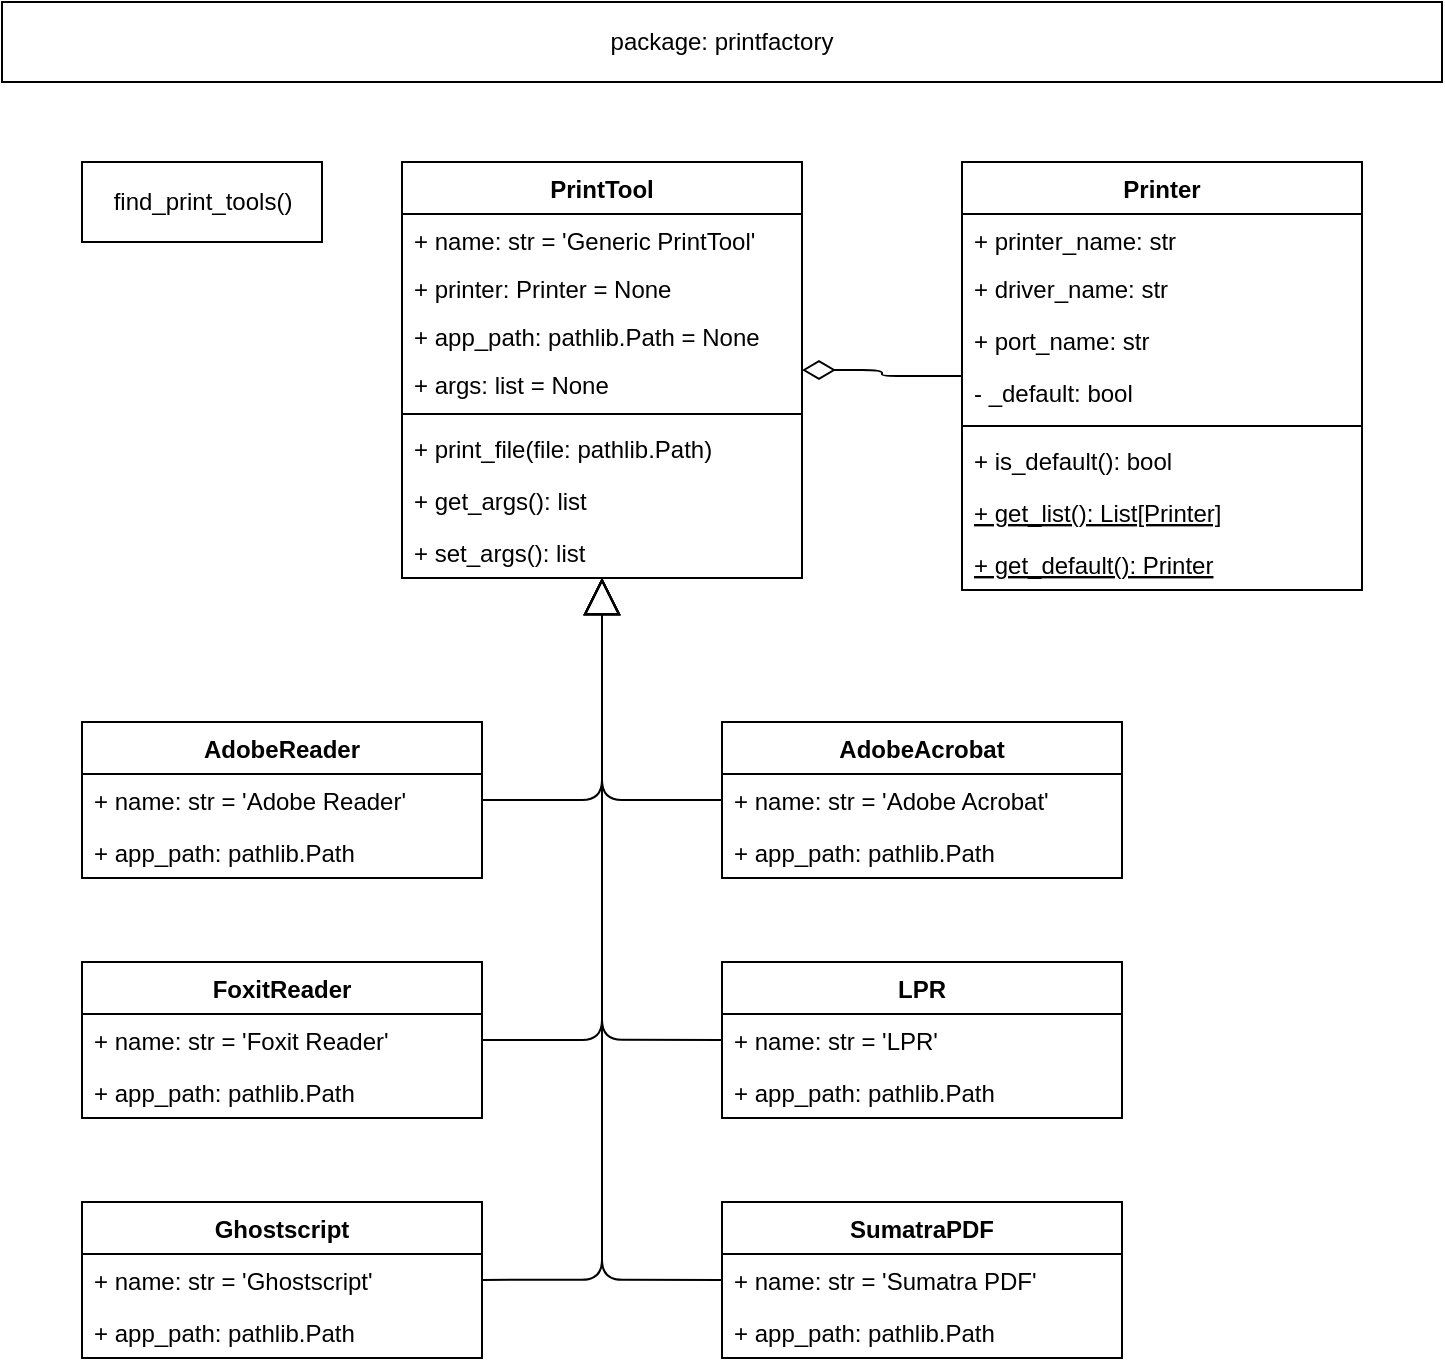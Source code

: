 <mxfile version="14.1.8" type="device"><diagram id="5JRmS1I60uvcFdtSQp9p" name="Seite-1"><mxGraphModel dx="813" dy="470" grid="1" gridSize="10" guides="1" tooltips="1" connect="1" arrows="1" fold="1" page="1" pageScale="1" pageWidth="827" pageHeight="1169" math="0" shadow="0"><root><mxCell id="0"/><mxCell id="1" parent="0"/><mxCell id="8TUSWJuhwqj37vCI7hse-1" value="package: printfactory" style="rounded=0;whiteSpace=wrap;html=1;" parent="1" vertex="1"><mxGeometry x="40" y="40" width="720" height="40" as="geometry"/></mxCell><mxCell id="8TUSWJuhwqj37vCI7hse-18" value="Printer" style="swimlane;fontStyle=1;align=center;verticalAlign=top;childLayout=stackLayout;horizontal=1;startSize=26;horizontalStack=0;resizeParent=1;resizeParentMax=0;resizeLast=0;collapsible=1;marginBottom=0;" parent="1" vertex="1"><mxGeometry x="520" y="120" width="200" height="214" as="geometry"/></mxCell><mxCell id="8TUSWJuhwqj37vCI7hse-19" value="+ printer_name: str" style="text;strokeColor=none;fillColor=none;align=left;verticalAlign=top;spacingLeft=4;spacingRight=4;overflow=hidden;rotatable=0;points=[[0,0.5],[1,0.5]];portConstraint=eastwest;" parent="8TUSWJuhwqj37vCI7hse-18" vertex="1"><mxGeometry y="26" width="200" height="24" as="geometry"/></mxCell><mxCell id="8TUSWJuhwqj37vCI7hse-32" value="+ driver_name: str" style="text;strokeColor=none;fillColor=none;align=left;verticalAlign=top;spacingLeft=4;spacingRight=4;overflow=hidden;rotatable=0;points=[[0,0.5],[1,0.5]];portConstraint=eastwest;dashed=1;" parent="8TUSWJuhwqj37vCI7hse-18" vertex="1"><mxGeometry y="50" width="200" height="26" as="geometry"/></mxCell><mxCell id="8TUSWJuhwqj37vCI7hse-31" value="+ port_name: str" style="text;strokeColor=none;fillColor=none;align=left;verticalAlign=top;spacingLeft=4;spacingRight=4;overflow=hidden;rotatable=0;points=[[0,0.5],[1,0.5]];portConstraint=eastwest;dashed=1;" parent="8TUSWJuhwqj37vCI7hse-18" vertex="1"><mxGeometry y="76" width="200" height="26" as="geometry"/></mxCell><mxCell id="vPlAIlx_1tMzaS5x7Q4s-1" value="- _default: bool" style="text;strokeColor=none;fillColor=none;align=left;verticalAlign=top;spacingLeft=4;spacingRight=4;overflow=hidden;rotatable=0;points=[[0,0.5],[1,0.5]];portConstraint=eastwest;dashed=1;" parent="8TUSWJuhwqj37vCI7hse-18" vertex="1"><mxGeometry y="102" width="200" height="26" as="geometry"/></mxCell><mxCell id="8TUSWJuhwqj37vCI7hse-20" value="" style="line;strokeWidth=1;fillColor=none;align=left;verticalAlign=middle;spacingTop=-1;spacingLeft=3;spacingRight=3;rotatable=0;labelPosition=right;points=[];portConstraint=eastwest;" parent="8TUSWJuhwqj37vCI7hse-18" vertex="1"><mxGeometry y="128" width="200" height="8" as="geometry"/></mxCell><mxCell id="8LzGVx7Nkkp_nxHZj2bV-1" value="+ is_default(): bool" style="text;strokeColor=none;fillColor=none;align=left;verticalAlign=top;spacingLeft=4;spacingRight=4;overflow=hidden;rotatable=0;points=[[0,0.5],[1,0.5]];portConstraint=eastwest;dashed=1;fontStyle=0" vertex="1" parent="8TUSWJuhwqj37vCI7hse-18"><mxGeometry y="136" width="200" height="26" as="geometry"/></mxCell><mxCell id="8TUSWJuhwqj37vCI7hse-39" value="+ get_list(): List[Printer]" style="text;strokeColor=none;fillColor=none;align=left;verticalAlign=top;spacingLeft=4;spacingRight=4;overflow=hidden;rotatable=0;points=[[0,0.5],[1,0.5]];portConstraint=eastwest;dashed=1;fontStyle=4" parent="8TUSWJuhwqj37vCI7hse-18" vertex="1"><mxGeometry y="162" width="200" height="26" as="geometry"/></mxCell><mxCell id="8TUSWJuhwqj37vCI7hse-92" value="+ get_default(): Printer" style="text;strokeColor=none;fillColor=none;align=left;verticalAlign=top;spacingLeft=4;spacingRight=4;overflow=hidden;rotatable=0;points=[[0,0.5],[1,0.5]];portConstraint=eastwest;dashed=1;fontStyle=4" parent="8TUSWJuhwqj37vCI7hse-18" vertex="1"><mxGeometry y="188" width="200" height="26" as="geometry"/></mxCell><mxCell id="8TUSWJuhwqj37vCI7hse-46" value="PrintTool" style="swimlane;fontStyle=1;align=center;verticalAlign=top;childLayout=stackLayout;horizontal=1;startSize=26;horizontalStack=0;resizeParent=1;resizeParentMax=0;resizeLast=0;collapsible=1;marginBottom=0;swimlaneLine=1;rounded=0;shadow=0;sketch=0;glass=0;swimlaneFillColor=none;" parent="1" vertex="1"><mxGeometry x="240" y="120" width="200" height="208" as="geometry"/></mxCell><mxCell id="8TUSWJuhwqj37vCI7hse-47" value="+ name: str = 'Generic PrintTool'" style="text;strokeColor=none;fillColor=none;align=left;verticalAlign=top;spacingLeft=4;spacingRight=4;overflow=hidden;rotatable=0;points=[[0,0.5],[1,0.5]];portConstraint=eastwest;" parent="8TUSWJuhwqj37vCI7hse-46" vertex="1"><mxGeometry y="26" width="200" height="24" as="geometry"/></mxCell><mxCell id="h4rYGX3XMv5W3W1L0M88-9" value="+ printer: Printer = None" style="text;strokeColor=none;fillColor=none;align=left;verticalAlign=top;spacingLeft=4;spacingRight=4;overflow=hidden;rotatable=0;points=[[0,0.5],[1,0.5]];portConstraint=eastwest;" parent="8TUSWJuhwqj37vCI7hse-46" vertex="1"><mxGeometry y="50" width="200" height="24" as="geometry"/></mxCell><mxCell id="8TUSWJuhwqj37vCI7hse-48" value="+ app_path: pathlib.Path = None" style="text;strokeColor=none;fillColor=none;align=left;verticalAlign=top;spacingLeft=4;spacingRight=4;overflow=hidden;rotatable=0;points=[[0,0.5],[1,0.5]];portConstraint=eastwest;" parent="8TUSWJuhwqj37vCI7hse-46" vertex="1"><mxGeometry y="74" width="200" height="24" as="geometry"/></mxCell><mxCell id="8TUSWJuhwqj37vCI7hse-103" value="+ args: list = None" style="text;strokeColor=none;fillColor=none;align=left;verticalAlign=top;spacingLeft=4;spacingRight=4;overflow=hidden;rotatable=0;points=[[0,0.5],[1,0.5]];portConstraint=eastwest;" parent="8TUSWJuhwqj37vCI7hse-46" vertex="1"><mxGeometry y="98" width="200" height="24" as="geometry"/></mxCell><mxCell id="8TUSWJuhwqj37vCI7hse-49" value="" style="line;strokeWidth=1;fillColor=none;align=left;verticalAlign=middle;spacingTop=-1;spacingLeft=3;spacingRight=3;rotatable=0;labelPosition=right;points=[];portConstraint=eastwest;" parent="8TUSWJuhwqj37vCI7hse-46" vertex="1"><mxGeometry y="122" width="200" height="8" as="geometry"/></mxCell><mxCell id="h4rYGX3XMv5W3W1L0M88-10" value="+ print_file(file: pathlib.Path)" style="text;strokeColor=none;fillColor=none;align=left;verticalAlign=top;spacingLeft=4;spacingRight=4;overflow=hidden;rotatable=0;points=[[0,0.5],[1,0.5]];portConstraint=eastwest;" parent="8TUSWJuhwqj37vCI7hse-46" vertex="1"><mxGeometry y="130" width="200" height="26" as="geometry"/></mxCell><mxCell id="8TUSWJuhwqj37vCI7hse-50" value="+ get_args(): list" style="text;strokeColor=none;fillColor=none;align=left;verticalAlign=top;spacingLeft=4;spacingRight=4;overflow=hidden;rotatable=0;points=[[0,0.5],[1,0.5]];portConstraint=eastwest;" parent="8TUSWJuhwqj37vCI7hse-46" vertex="1"><mxGeometry y="156" width="200" height="26" as="geometry"/></mxCell><mxCell id="8TUSWJuhwqj37vCI7hse-102" value="+ set_args(): list" style="text;strokeColor=none;fillColor=none;align=left;verticalAlign=top;spacingLeft=4;spacingRight=4;overflow=hidden;rotatable=0;points=[[0,0.5],[1,0.5]];portConstraint=eastwest;" parent="8TUSWJuhwqj37vCI7hse-46" vertex="1"><mxGeometry y="182" width="200" height="26" as="geometry"/></mxCell><mxCell id="8TUSWJuhwqj37vCI7hse-93" value="AdobeReader" style="swimlane;fontStyle=1;align=center;verticalAlign=top;childLayout=stackLayout;horizontal=1;startSize=26;horizontalStack=0;resizeParent=1;resizeParentMax=0;resizeLast=0;collapsible=1;marginBottom=0;swimlaneLine=1;rounded=0;shadow=0;sketch=0;glass=0;swimlaneFillColor=none;" parent="1" vertex="1"><mxGeometry x="80" y="400" width="200" height="77.968" as="geometry"/></mxCell><mxCell id="8TUSWJuhwqj37vCI7hse-94" value="+ name: str = 'Adobe Reader'" style="text;strokeColor=none;fillColor=none;align=left;verticalAlign=top;spacingLeft=4;spacingRight=4;overflow=hidden;rotatable=0;points=[[0,0.5],[1,0.5]];portConstraint=eastwest;" parent="8TUSWJuhwqj37vCI7hse-93" vertex="1"><mxGeometry y="26" width="200" height="25.984" as="geometry"/></mxCell><mxCell id="8TUSWJuhwqj37vCI7hse-95" value="+ app_path: pathlib.Path" style="text;strokeColor=none;fillColor=none;align=left;verticalAlign=top;spacingLeft=4;spacingRight=4;overflow=hidden;rotatable=0;points=[[0,0.5],[1,0.5]];portConstraint=eastwest;" parent="8TUSWJuhwqj37vCI7hse-93" vertex="1"><mxGeometry y="51.984" width="200" height="25.984" as="geometry"/></mxCell><mxCell id="h4rYGX3XMv5W3W1L0M88-15" value="" style="endArrow=block;endSize=16;endFill=0;html=1;edgeStyle=orthogonalEdgeStyle;entryX=0.5;entryY=1;entryDx=0;entryDy=0;" parent="1" source="8TUSWJuhwqj37vCI7hse-94" target="8TUSWJuhwqj37vCI7hse-46" edge="1"><mxGeometry x="-0.188" y="25" width="160" relative="1" as="geometry"><mxPoint x="340" y="540" as="sourcePoint"/><mxPoint x="160" y="470" as="targetPoint"/><mxPoint as="offset"/></mxGeometry></mxCell><mxCell id="h4rYGX3XMv5W3W1L0M88-16" value="AdobeAcrobat" style="swimlane;fontStyle=1;align=center;verticalAlign=top;childLayout=stackLayout;horizontal=1;startSize=26;horizontalStack=0;resizeParent=1;resizeParentMax=0;resizeLast=0;collapsible=1;marginBottom=0;swimlaneLine=1;rounded=0;shadow=0;sketch=0;glass=0;swimlaneFillColor=none;" parent="1" vertex="1"><mxGeometry x="400" y="400" width="200" height="77.968" as="geometry"><mxRectangle x="320" y="560" width="120" height="26" as="alternateBounds"/></mxGeometry></mxCell><mxCell id="h4rYGX3XMv5W3W1L0M88-17" value="+ name: str = 'Adobe Acrobat'" style="text;strokeColor=none;fillColor=none;align=left;verticalAlign=top;spacingLeft=4;spacingRight=4;overflow=hidden;rotatable=0;points=[[0,0.5],[1,0.5]];portConstraint=eastwest;" parent="h4rYGX3XMv5W3W1L0M88-16" vertex="1"><mxGeometry y="26" width="200" height="25.984" as="geometry"/></mxCell><mxCell id="TOD3IleP97WMORPJ9C5c-18" value="+ app_path: pathlib.Path" style="text;strokeColor=none;fillColor=none;align=left;verticalAlign=top;spacingLeft=4;spacingRight=4;overflow=hidden;rotatable=0;points=[[0,0.5],[1,0.5]];portConstraint=eastwest;" parent="h4rYGX3XMv5W3W1L0M88-16" vertex="1"><mxGeometry y="51.984" width="200" height="25.984" as="geometry"/></mxCell><mxCell id="h4rYGX3XMv5W3W1L0M88-19" value="FoxitReader" style="swimlane;fontStyle=1;align=center;verticalAlign=top;childLayout=stackLayout;horizontal=1;startSize=26;horizontalStack=0;resizeParent=1;resizeParentMax=0;resizeLast=0;collapsible=1;marginBottom=0;swimlaneLine=1;rounded=0;shadow=0;sketch=0;glass=0;swimlaneFillColor=none;" parent="1" vertex="1"><mxGeometry x="80" y="519.97" width="200" height="77.968" as="geometry"/></mxCell><mxCell id="h4rYGX3XMv5W3W1L0M88-20" value="+ name: str = 'Foxit Reader'" style="text;strokeColor=none;fillColor=none;align=left;verticalAlign=top;spacingLeft=4;spacingRight=4;overflow=hidden;rotatable=0;points=[[0,0.5],[1,0.5]];portConstraint=eastwest;" parent="h4rYGX3XMv5W3W1L0M88-19" vertex="1"><mxGeometry y="26" width="200" height="25.984" as="geometry"/></mxCell><mxCell id="TOD3IleP97WMORPJ9C5c-17" value="+ app_path: pathlib.Path" style="text;strokeColor=none;fillColor=none;align=left;verticalAlign=top;spacingLeft=4;spacingRight=4;overflow=hidden;rotatable=0;points=[[0,0.5],[1,0.5]];portConstraint=eastwest;" parent="h4rYGX3XMv5W3W1L0M88-19" vertex="1"><mxGeometry y="51.984" width="200" height="25.984" as="geometry"/></mxCell><mxCell id="h4rYGX3XMv5W3W1L0M88-27" value="LPR" style="swimlane;fontStyle=1;align=center;verticalAlign=top;childLayout=stackLayout;horizontal=1;startSize=26;horizontalStack=0;resizeParent=1;resizeParentMax=0;resizeLast=0;collapsible=1;marginBottom=0;" parent="1" vertex="1"><mxGeometry x="400" y="519.94" width="200" height="78" as="geometry"/></mxCell><mxCell id="h4rYGX3XMv5W3W1L0M88-28" value="+ name: str = 'LPR'" style="text;strokeColor=none;fillColor=none;align=left;verticalAlign=top;spacingLeft=4;spacingRight=4;overflow=hidden;rotatable=0;points=[[0,0.5],[1,0.5]];portConstraint=eastwest;dashed=1;" parent="h4rYGX3XMv5W3W1L0M88-27" vertex="1"><mxGeometry y="26" width="200" height="26" as="geometry"/></mxCell><mxCell id="h4rYGX3XMv5W3W1L0M88-29" value="+ app_path: pathlib.Path" style="text;strokeColor=none;fillColor=none;align=left;verticalAlign=top;spacingLeft=4;spacingRight=4;overflow=hidden;rotatable=0;points=[[0,0.5],[1,0.5]];portConstraint=eastwest;dashed=1;" parent="h4rYGX3XMv5W3W1L0M88-27" vertex="1"><mxGeometry y="52" width="200" height="26" as="geometry"/></mxCell><mxCell id="h4rYGX3XMv5W3W1L0M88-33" value="" style="endArrow=none;html=1;endSize=12;startArrow=diamondThin;startSize=14;startFill=0;edgeStyle=orthogonalEdgeStyle;align=left;verticalAlign=bottom;endFill=0;" parent="1" source="8TUSWJuhwqj37vCI7hse-46" target="8TUSWJuhwqj37vCI7hse-18" edge="1"><mxGeometry x="0.506" y="32" relative="1" as="geometry"><mxPoint x="240" y="130" as="sourcePoint"/><mxPoint x="540" y="140" as="targetPoint"/><mxPoint x="-30" y="21" as="offset"/></mxGeometry></mxCell><mxCell id="TOD3IleP97WMORPJ9C5c-1" value="SumatraPDF" style="swimlane;fontStyle=1;align=center;verticalAlign=top;childLayout=stackLayout;horizontal=1;startSize=26;horizontalStack=0;resizeParent=1;resizeParentMax=0;resizeLast=0;collapsible=1;marginBottom=0;" parent="1" vertex="1"><mxGeometry x="400" y="639.94" width="200" height="78" as="geometry"/></mxCell><mxCell id="TOD3IleP97WMORPJ9C5c-2" value="+ name: str = 'Sumatra PDF'" style="text;strokeColor=none;fillColor=none;align=left;verticalAlign=top;spacingLeft=4;spacingRight=4;overflow=hidden;rotatable=0;points=[[0,0.5],[1,0.5]];portConstraint=eastwest;dashed=1;" parent="TOD3IleP97WMORPJ9C5c-1" vertex="1"><mxGeometry y="26" width="200" height="26" as="geometry"/></mxCell><mxCell id="TOD3IleP97WMORPJ9C5c-3" value="+ app_path: pathlib.Path" style="text;strokeColor=none;fillColor=none;align=left;verticalAlign=top;spacingLeft=4;spacingRight=4;overflow=hidden;rotatable=0;points=[[0,0.5],[1,0.5]];portConstraint=eastwest;dashed=1;" parent="TOD3IleP97WMORPJ9C5c-1" vertex="1"><mxGeometry y="52" width="200" height="26" as="geometry"/></mxCell><mxCell id="TOD3IleP97WMORPJ9C5c-9" value="Ghostscript" style="swimlane;fontStyle=1;align=center;verticalAlign=top;childLayout=stackLayout;horizontal=1;startSize=26;horizontalStack=0;resizeParent=1;resizeParentMax=0;resizeLast=0;collapsible=1;marginBottom=0;" parent="1" vertex="1"><mxGeometry x="80" y="639.94" width="200" height="78" as="geometry"/></mxCell><mxCell id="TOD3IleP97WMORPJ9C5c-10" value="+ name: str = 'Ghostscript'" style="text;strokeColor=none;fillColor=none;align=left;verticalAlign=top;spacingLeft=4;spacingRight=4;overflow=hidden;rotatable=0;points=[[0,0.5],[1,0.5]];portConstraint=eastwest;dashed=1;" parent="TOD3IleP97WMORPJ9C5c-9" vertex="1"><mxGeometry y="26" width="200" height="26" as="geometry"/></mxCell><mxCell id="TOD3IleP97WMORPJ9C5c-11" value="+ app_path: pathlib.Path" style="text;strokeColor=none;fillColor=none;align=left;verticalAlign=top;spacingLeft=4;spacingRight=4;overflow=hidden;rotatable=0;points=[[0,0.5],[1,0.5]];portConstraint=eastwest;dashed=1;" parent="TOD3IleP97WMORPJ9C5c-9" vertex="1"><mxGeometry y="52" width="200" height="26" as="geometry"/></mxCell><mxCell id="TOD3IleP97WMORPJ9C5c-12" value="" style="endArrow=block;endSize=16;endFill=0;html=1;edgeStyle=orthogonalEdgeStyle;elbow=vertical;exitX=0;exitY=0.5;exitDx=0;exitDy=0;" parent="1" source="h4rYGX3XMv5W3W1L0M88-17" target="8TUSWJuhwqj37vCI7hse-46" edge="1"><mxGeometry x="-0.003" y="30" width="160" relative="1" as="geometry"><mxPoint x="690" y="540" as="sourcePoint"/><mxPoint x="390" y="400" as="targetPoint"/><mxPoint as="offset"/></mxGeometry></mxCell><mxCell id="TOD3IleP97WMORPJ9C5c-13" value="" style="endArrow=block;endSize=16;endFill=0;html=1;edgeStyle=orthogonalEdgeStyle;exitX=1;exitY=0.5;exitDx=0;exitDy=0;" parent="1" source="h4rYGX3XMv5W3W1L0M88-20" target="8TUSWJuhwqj37vCI7hse-46" edge="1"><mxGeometry x="-0.119" y="30" width="160" relative="1" as="geometry"><mxPoint x="200" y="540" as="sourcePoint"/><mxPoint x="360" y="374" as="targetPoint"/><mxPoint as="offset"/></mxGeometry></mxCell><mxCell id="TOD3IleP97WMORPJ9C5c-14" value="" style="endArrow=block;endSize=16;endFill=0;html=1;edgeStyle=orthogonalEdgeStyle;exitX=0;exitY=0.5;exitDx=0;exitDy=0;" parent="1" source="h4rYGX3XMv5W3W1L0M88-28" target="8TUSWJuhwqj37vCI7hse-46" edge="1"><mxGeometry x="-0.093" y="-50" width="160" relative="1" as="geometry"><mxPoint x="210" y="550" as="sourcePoint"/><mxPoint x="370" y="384" as="targetPoint"/><mxPoint as="offset"/></mxGeometry></mxCell><mxCell id="TOD3IleP97WMORPJ9C5c-15" value="" style="endArrow=block;endSize=16;endFill=0;html=1;edgeStyle=orthogonalEdgeStyle;exitX=1;exitY=0.5;exitDx=0;exitDy=0;" parent="1" source="TOD3IleP97WMORPJ9C5c-10" target="8TUSWJuhwqj37vCI7hse-46" edge="1"><mxGeometry x="0.276" y="-20" width="160" relative="1" as="geometry"><mxPoint x="220" y="560" as="sourcePoint"/><mxPoint x="380" y="394" as="targetPoint"/><mxPoint as="offset"/></mxGeometry></mxCell><mxCell id="TOD3IleP97WMORPJ9C5c-16" value="" style="endArrow=block;endSize=16;endFill=0;html=1;edgeStyle=orthogonalEdgeStyle;exitX=0;exitY=0.5;exitDx=0;exitDy=0;" parent="1" source="TOD3IleP97WMORPJ9C5c-2" target="8TUSWJuhwqj37vCI7hse-46" edge="1"><mxGeometry x="0.034" y="20" width="160" relative="1" as="geometry"><mxPoint x="230" y="570" as="sourcePoint"/><mxPoint x="390" y="404" as="targetPoint"/><mxPoint as="offset"/></mxGeometry></mxCell><mxCell id="TOD3IleP97WMORPJ9C5c-51" value="find_print_tools()" style="html=1;" parent="1" vertex="1"><mxGeometry x="80" y="120" width="120" height="40" as="geometry"/></mxCell></root></mxGraphModel></diagram></mxfile>